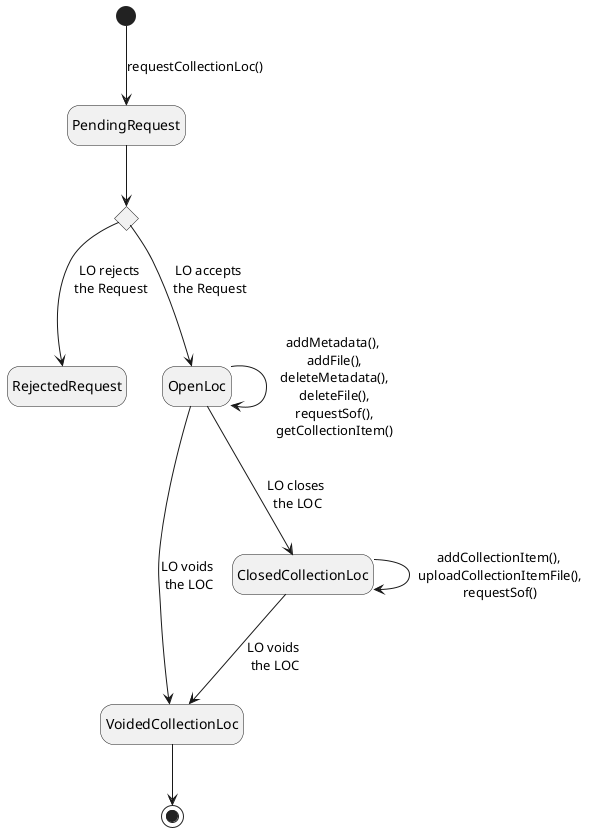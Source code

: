@startuml
hide empty description
state "Decision" as decision <<choice>>
[*] --> PendingRequest: requestCollectionLoc()
PendingRequest --> decision
decision --> RejectedRequest: LO rejects\n the Request
decision --> OpenLoc: LO accepts\n the Request
OpenLoc --> VoidedCollectionLoc: LO voids\n the LOC
OpenLoc --> ClosedCollectionLoc: LO closes\n the LOC
ClosedCollectionLoc --> VoidedCollectionLoc: LO voids\n the LOC
VoidedCollectionLoc --> [*]
OpenLoc --> OpenLoc: addMetadata(),\n addFile(),\n deleteMetadata(),\n deleteFile(),\n requestSof(),\n getCollectionItem()
ClosedCollectionLoc --> ClosedCollectionLoc: addCollectionItem(),\n uploadCollectionItemFile(),\n requestSof()
@enduml
